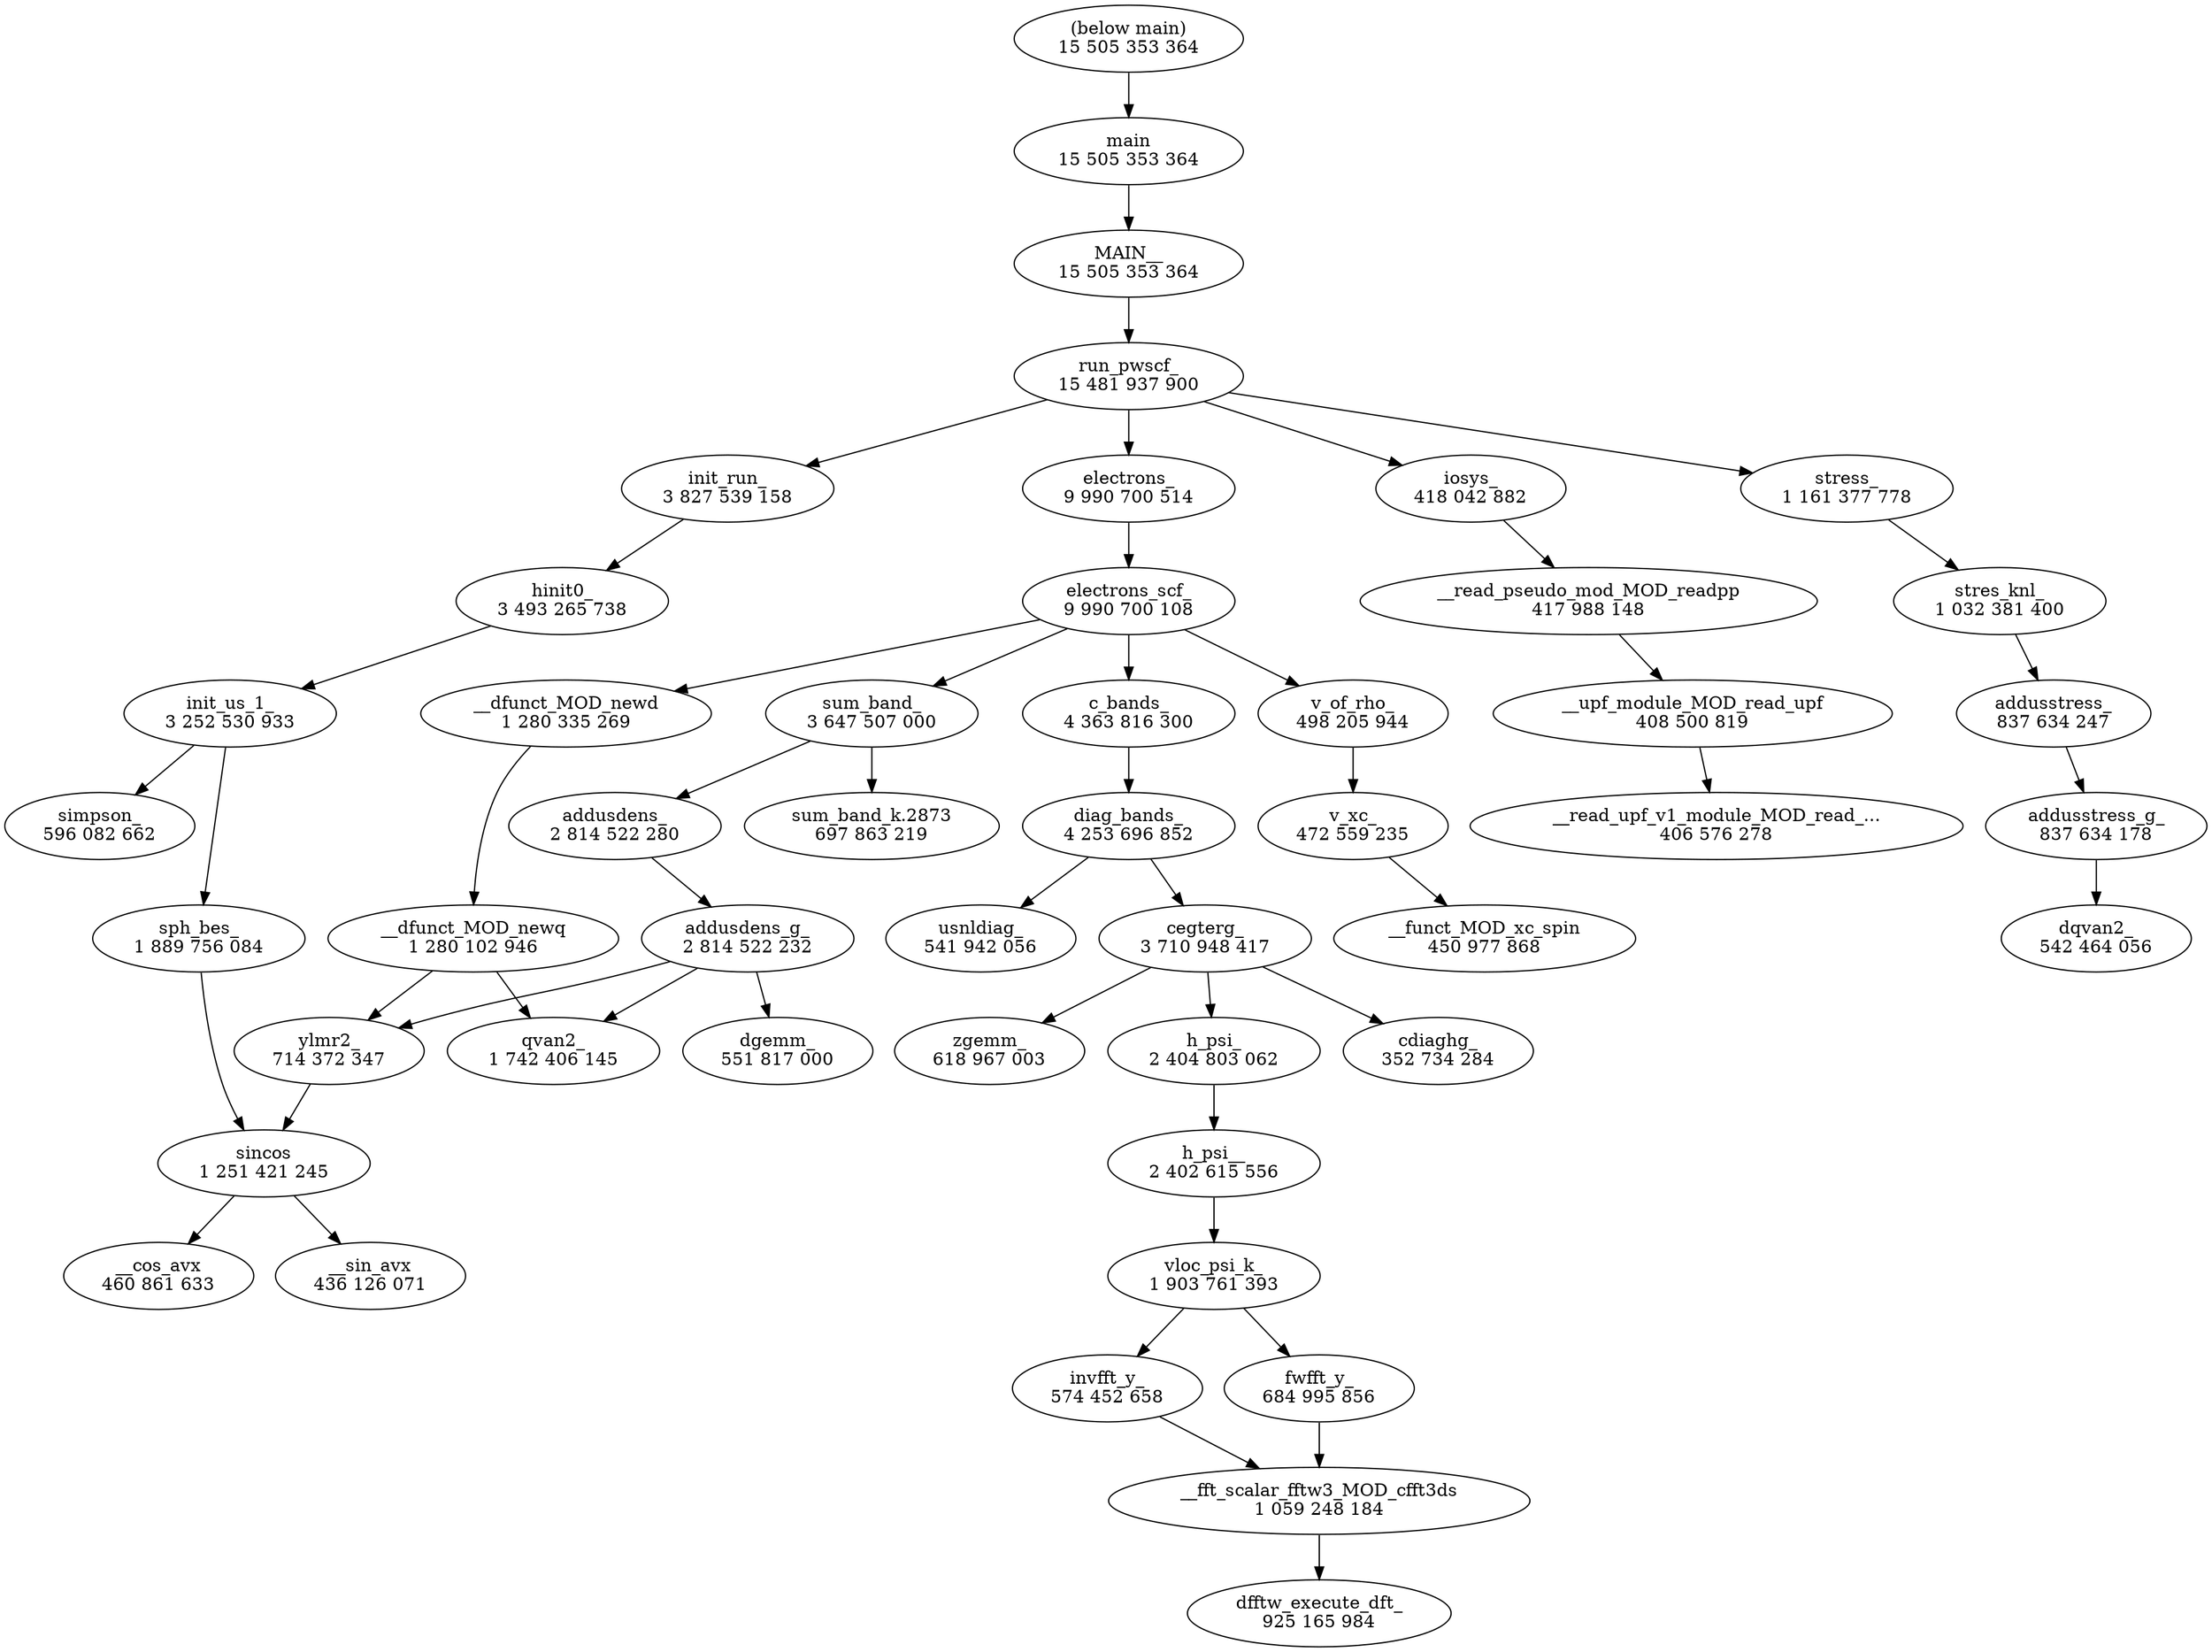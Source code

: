 digraph "callgraph" {
  F1d165c8 [label="__sin_avx\n436 126 071"];
  F1d17018 [label="sincos\n1 251 421 245"];
  F1d17728 [label="__cos_avx\n460 861 633"];
  F1da5d68 [label="dfftw_execute_dft_\n925 165 984"];
  F1ee8888 [label="diag_bands_\n4 253 696 852"];
  F1eec3f8 [label="stres_knl_\n1 032 381 400"];
  F1f601a8 [label="dgemm_\n551 817 000"];
  F1f62198 [label="zgemm_\n618 967 003"];
  F1f9e1a8 [label="usnldiag_\n541 942 056"];
  F1fa0788 [label="__fft_scalar_fftw3_MOD_cfft3ds\n1 059 248 184"];
  F1fccd78 [label="qvan2_\n1 742 406 145"];
  F1fce348 [label="simpson_\n596 082 662"];
  F200a598 [label="invfft_y_\n574 452 658"];
  F201d378 [label="__upf_module_MOD_read_upf\n408 500 819"];
  F201e478 [label="__read_upf_v1_module_MOD_read_...\n406 576 278"];
  F201fe58 [label="fwfft_y_\n684 995 856"];
  F2023878 [label="__read_pseudo_mod_MOD_readpp\n417 988 148"];
  F2043fd8 [label="addusstress_g_\n837 634 178"];
  F20451b8 [label="ylmr2_\n714 372 347"];
  F2046298 [label="dqvan2_\n542 464 056"];
  F2046ec8 [label="addusstress_\n837 634 247"];
  F204fe28 [label="sph_bes_\n1 889 756 084"];
  F206c948 [label="init_us_1_\n3 252 530 933"];
  F20b6468 [label="addusdens_\n2 814 522 280"];
  F20b6868 [label="addusdens_g_\n2 814 522 232"];
  F21a7008 [label="v_xc_\n472 559 235"];
  F21cd058 [label="h_psi_\n2 404 803 062"];
  F21cd668 [label="h_psi__\n2 402 615 556"];
  F21cea88 [label="vloc_psi_k_\n1 903 761 393"];
  F21cfea8 [label="init_run_\n3 827 539 158"];
  F21d5138 [label="hinit0_\n3 493 265 738"];
  F21d6008 [label="__dfunct_MOD_newd\n1 280 335 269"];
  F21d7848 [label="electrons_scf_\n9 990 700 108"];
  F21f2d38 [label="sum_band_\n3 647 507 000"];
  F21f4288 [label="c_bands_\n4 363 816 300"];
  F21f4958 [label="v_of_rho_\n498 205 944"];
  F21f8188 [label="electrons_\n9 990 700 514"];
  F21f9d08 [label="cdiaghg_\n352 734 284"];
  F22061a8 [label="cegterg_\n3 710 948 417"];
  F222cfe8 [label="run_pwscf_\n15 481 937 900"];
  F222e408 [label="iosys_\n418 042 882"];
  F2231398 [label="stress_\n1 161 377 778"];
  F2379278 [label="__funct_MOD_xc_spin\n450 977 868"];
  F237eac8 [label="main\n15 505 353 364"];
  F237f038 [label="MAIN__\n15 505 353 364"];
  F2426848 [label="sum_band_k.2873\n697 863 219"];
  F244cbc8 [label="__dfunct_MOD_newq\n1 280 102 946"];
  F25f0598 [label="(below main)\n15 505 353 364"];
  F1d17018 -> F1d165c8 [weight=2];
  F1d17018 -> F1d17728 [weight=2];
  F1ee8888 -> F1f9e1a8 [weight=3];
  F1ee8888 -> F22061a8 [weight=3];
  F1eec3f8 -> F2046ec8 [weight=3];
  F1fa0788 -> F1da5d68 [weight=3];
  F200a598 -> F1fa0788 [weight=2];
  F201d378 -> F201e478 [weight=2];
  F201fe58 -> F1fa0788 [weight=3];
  F2023878 -> F201d378 [weight=2];
  F2043fd8 -> F2046298 [weight=3];
  F20451b8 -> F1d17018 [weight=3];
  F2046ec8 -> F2043fd8 [weight=3];
  F204fe28 -> F1d17018 [weight=3];
  F206c948 -> F1fce348 [weight=3];
  F206c948 -> F204fe28 [weight=3];
  F20b6468 -> F20b6868 [weight=3];
  F20b6868 -> F1f601a8 [weight=3];
  F20b6868 -> F1fccd78 [weight=3];
  F20b6868 -> F20451b8 [weight=2];
  F21a7008 -> F2379278 [weight=2];
  F21cd058 -> F21cd668 [weight=3];
  F21cd668 -> F21cea88 [weight=3];
  F21cea88 -> F200a598 [weight=3];
  F21cea88 -> F201fe58 [weight=3];
  F21cfea8 -> F21d5138 [weight=3];
  F21d5138 -> F206c948 [weight=3];
  F21d6008 -> F244cbc8 [weight=3];
  F21d7848 -> F21d6008 [weight=3];
  F21d7848 -> F21f2d38 [weight=3];
  F21d7848 -> F21f4288 [weight=3];
  F21d7848 -> F21f4958 [weight=2];
  F21f2d38 -> F20b6468 [weight=3];
  F21f2d38 -> F2426848 [weight=3];
  F21f4288 -> F1ee8888 [weight=3];
  F21f4958 -> F21a7008 [weight=2];
  F21f8188 -> F21d7848 [weight=3];
  F22061a8 -> F1f62198 [weight=3];
  F22061a8 -> F21cd058 [weight=3];
  F22061a8 -> F21f9d08 [weight=2];
  F222cfe8 -> F21cfea8 [weight=3];
  F222cfe8 -> F21f8188 [weight=3];
  F222cfe8 -> F222e408 [weight=2];
  F222cfe8 -> F2231398 [weight=3];
  F222e408 -> F2023878 [weight=2];
  F2231398 -> F1eec3f8 [weight=3];
  F237eac8 -> F237f038 [weight=3];
  F237f038 -> F222cfe8 [weight=3];
  F244cbc8 -> F1fccd78 [weight=3];
  F244cbc8 -> F20451b8 [weight=2];
  F25f0598 -> F237eac8 [weight=3];
}
